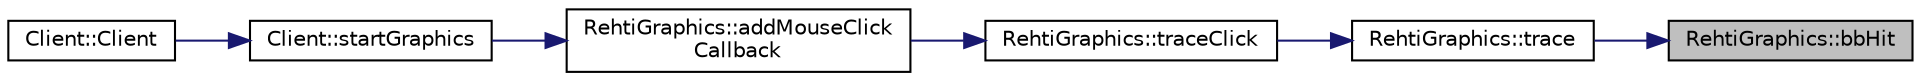 digraph "RehtiGraphics::bbHit"
{
 // LATEX_PDF_SIZE
  edge [fontname="Helvetica",fontsize="10",labelfontname="Helvetica",labelfontsize="10"];
  node [fontname="Helvetica",fontsize="10",shape=record];
  rankdir="RL";
  Node1 [label="RehtiGraphics::bbHit",height=0.2,width=0.4,color="black", fillcolor="grey75", style="filled", fontcolor="black",tooltip="Checks whether the given bounding box is hit by the given ray."];
  Node1 -> Node2 [dir="back",color="midnightblue",fontsize="10",style="solid",fontname="Helvetica"];
  Node2 [label="RehtiGraphics::trace",height=0.2,width=0.4,color="black", fillcolor="white", style="filled",URL="$classRehtiGraphics.html#ad5a1186324dbd1b964c27f8d5397d716",tooltip="Traces a given ray against a given bounding box."];
  Node2 -> Node3 [dir="back",color="midnightblue",fontsize="10",style="solid",fontname="Helvetica"];
  Node3 [label="RehtiGraphics::traceClick",height=0.2,width=0.4,color="black", fillcolor="white", style="filled",URL="$classRehtiGraphics.html#a1cfaaeadfe98542d6819596175eac875",tooltip="Traces a ray against all bounding boxes, starting with objects, then characters and lastly the map."];
  Node3 -> Node4 [dir="back",color="midnightblue",fontsize="10",style="solid",fontname="Helvetica"];
  Node4 [label="RehtiGraphics::addMouseClick\lCallback",height=0.2,width=0.4,color="black", fillcolor="white", style="filled",URL="$classRehtiGraphics.html#a3e448f8ad5fd760e066f3be8fd627b48",tooltip="Adds a mouse click callback."];
  Node4 -> Node5 [dir="back",color="midnightblue",fontsize="10",style="solid",fontname="Helvetica"];
  Node5 [label="Client::startGraphics",height=0.2,width=0.4,color="black", fillcolor="white", style="filled",URL="$classClient.html#a7b7406bdc248547627fd669a92b86d6c",tooltip="Starts the graphics library."];
  Node5 -> Node6 [dir="back",color="midnightblue",fontsize="10",style="solid",fontname="Helvetica"];
  Node6 [label="Client::Client",height=0.2,width=0.4,color="black", fillcolor="white", style="filled",URL="$classClient.html#ad3e41ed92e71d5c3717db96e68b9541b",tooltip=" "];
}

